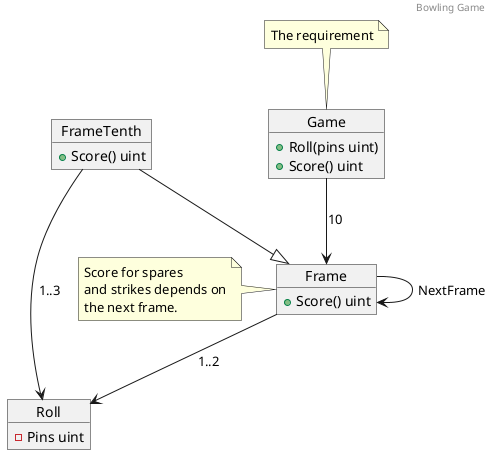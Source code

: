 @startuml
header
Bowling Game
endheader

object Game {
	+Roll(pins uint)
	+Score() uint
}
note top of Game
	The requirement
end note

object Frame {
	+Score() uint
}

Game --> Frame:10

object Roll {
	-Pins uint
}

Frame --> Roll:1..2

Frame --> Frame:NextFrame
note left of Frame
	Score for spares
	and strikes depends on
	the next frame.
end note

object FrameTenth {
	+Score() uint
}

FrameTenth --|> Frame
FrameTenth --> Roll:1..3

@enduml
